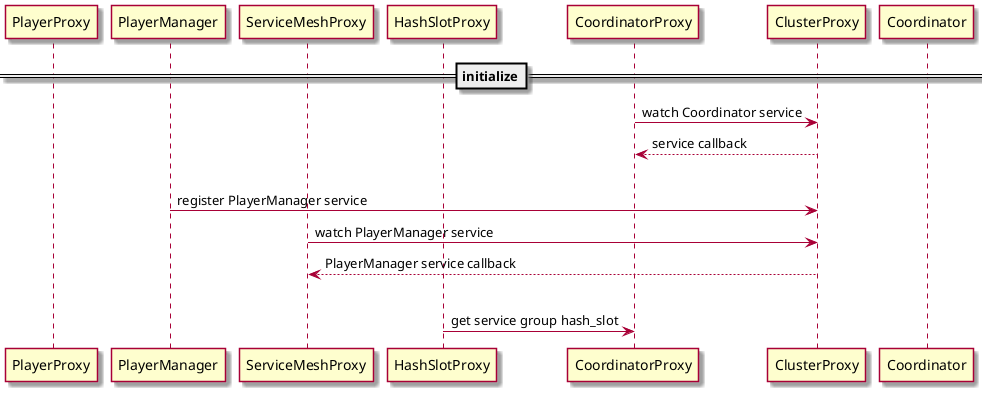 @startuml
skin rose

participant PlayerProxy as pp
participant PlayerManager as pm
participant ServiceMeshProxy as smp
participant HashSlotProxy as hsp
participant CoordinatorProxy as cp
participant ClusterProxy as cluster
participant Coordinator as coor

==initialize==
cp -> cluster : watch Coordinator service
cp <-- cluster : service callback
|||
pm -> cluster: register PlayerManager service
smp -> cluster: watch PlayerManager service
cluster --> smp : PlayerManager service callback
|||
hsp -> cp: get service group hash_slot




@enduml